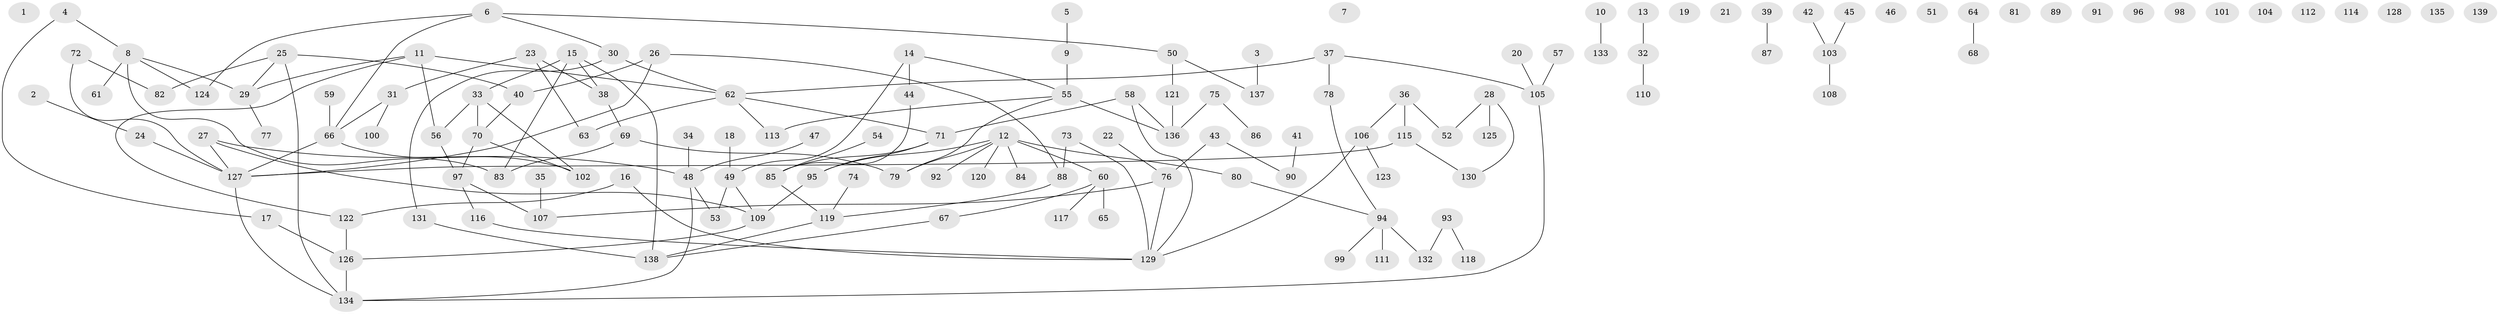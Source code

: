 // Generated by graph-tools (version 1.1) at 2025/33/03/09/25 02:33:47]
// undirected, 139 vertices, 151 edges
graph export_dot {
graph [start="1"]
  node [color=gray90,style=filled];
  1;
  2;
  3;
  4;
  5;
  6;
  7;
  8;
  9;
  10;
  11;
  12;
  13;
  14;
  15;
  16;
  17;
  18;
  19;
  20;
  21;
  22;
  23;
  24;
  25;
  26;
  27;
  28;
  29;
  30;
  31;
  32;
  33;
  34;
  35;
  36;
  37;
  38;
  39;
  40;
  41;
  42;
  43;
  44;
  45;
  46;
  47;
  48;
  49;
  50;
  51;
  52;
  53;
  54;
  55;
  56;
  57;
  58;
  59;
  60;
  61;
  62;
  63;
  64;
  65;
  66;
  67;
  68;
  69;
  70;
  71;
  72;
  73;
  74;
  75;
  76;
  77;
  78;
  79;
  80;
  81;
  82;
  83;
  84;
  85;
  86;
  87;
  88;
  89;
  90;
  91;
  92;
  93;
  94;
  95;
  96;
  97;
  98;
  99;
  100;
  101;
  102;
  103;
  104;
  105;
  106;
  107;
  108;
  109;
  110;
  111;
  112;
  113;
  114;
  115;
  116;
  117;
  118;
  119;
  120;
  121;
  122;
  123;
  124;
  125;
  126;
  127;
  128;
  129;
  130;
  131;
  132;
  133;
  134;
  135;
  136;
  137;
  138;
  139;
  2 -- 24;
  3 -- 137;
  4 -- 8;
  4 -- 17;
  5 -- 9;
  6 -- 30;
  6 -- 50;
  6 -- 66;
  6 -- 124;
  8 -- 29;
  8 -- 61;
  8 -- 83;
  8 -- 124;
  9 -- 55;
  10 -- 133;
  11 -- 29;
  11 -- 56;
  11 -- 62;
  11 -- 122;
  12 -- 60;
  12 -- 79;
  12 -- 80;
  12 -- 84;
  12 -- 92;
  12 -- 95;
  12 -- 120;
  13 -- 32;
  14 -- 44;
  14 -- 49;
  14 -- 55;
  15 -- 33;
  15 -- 38;
  15 -- 83;
  15 -- 138;
  16 -- 122;
  16 -- 129;
  17 -- 126;
  18 -- 49;
  20 -- 105;
  22 -- 76;
  23 -- 31;
  23 -- 38;
  23 -- 63;
  24 -- 127;
  25 -- 29;
  25 -- 40;
  25 -- 82;
  25 -- 134;
  26 -- 40;
  26 -- 88;
  26 -- 127;
  27 -- 48;
  27 -- 109;
  27 -- 127;
  28 -- 52;
  28 -- 125;
  28 -- 130;
  29 -- 77;
  30 -- 62;
  30 -- 131;
  31 -- 66;
  31 -- 100;
  32 -- 110;
  33 -- 56;
  33 -- 70;
  33 -- 102;
  34 -- 48;
  35 -- 107;
  36 -- 52;
  36 -- 106;
  36 -- 115;
  37 -- 62;
  37 -- 78;
  37 -- 105;
  38 -- 69;
  39 -- 87;
  40 -- 70;
  41 -- 90;
  42 -- 103;
  43 -- 76;
  43 -- 90;
  44 -- 85;
  45 -- 103;
  47 -- 48;
  48 -- 53;
  48 -- 134;
  49 -- 53;
  49 -- 109;
  50 -- 121;
  50 -- 137;
  54 -- 85;
  55 -- 79;
  55 -- 113;
  55 -- 136;
  56 -- 97;
  57 -- 105;
  58 -- 71;
  58 -- 129;
  58 -- 136;
  59 -- 66;
  60 -- 65;
  60 -- 67;
  60 -- 117;
  62 -- 63;
  62 -- 71;
  62 -- 113;
  64 -- 68;
  66 -- 102;
  66 -- 127;
  67 -- 138;
  69 -- 79;
  69 -- 83;
  70 -- 97;
  70 -- 102;
  71 -- 85;
  71 -- 95;
  72 -- 82;
  72 -- 127;
  73 -- 88;
  73 -- 129;
  74 -- 119;
  75 -- 86;
  75 -- 136;
  76 -- 107;
  76 -- 129;
  78 -- 94;
  80 -- 94;
  85 -- 119;
  88 -- 119;
  93 -- 118;
  93 -- 132;
  94 -- 99;
  94 -- 111;
  94 -- 132;
  95 -- 109;
  97 -- 107;
  97 -- 116;
  103 -- 108;
  105 -- 134;
  106 -- 123;
  106 -- 129;
  109 -- 126;
  115 -- 127;
  115 -- 130;
  116 -- 129;
  119 -- 138;
  121 -- 136;
  122 -- 126;
  126 -- 134;
  127 -- 134;
  131 -- 138;
}
